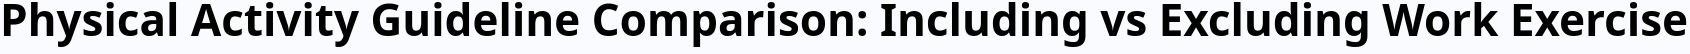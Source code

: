 {
  "$schema": "https://vega.github.io/schema/vega-lite/v5.json",
  "description": "Comparison of meeting physical activity guidelines including vs excluding exercise at work.",
  "title": {
    "text": "Physical Activity Guideline Comparison: Including vs Excluding Work Exercise",
    "fontSize": 22,
    "anchor": "start"
  },
  "data": {
    "values": [
      {"Condition": "Including work exercise", "Sex": "Male", "Area": "Major cities", "Met": 63.7},
      {"Condition": "Including work exercise", "Sex": "Male", "Area": "Inner regional", "Met": 63.1},
      {"Condition": "Including work exercise", "Sex": "Male", "Area": "Outer regional and remote", "Met": 57.4},

      {"Condition": "Including work exercise", "Sex": "Female", "Area": "Major cities", "Met": 56.2},
      {"Condition": "Including work exercise", "Sex": "Female", "Area": "Inner regional", "Met": 55.2},
      {"Condition": "Including work exercise", "Sex": "Female", "Area": "Outer regional and remote", "Met": 52.9},

      {"Condition": "Excluding work exercise", "Sex": "Male", "Area": "Major cities", "Met": 59.0},
      {"Condition": "Excluding work exercise", "Sex": "Male", "Area": "Inner regional", "Met": 53.0},
      {"Condition": "Excluding work exercise", "Sex": "Male", "Area": "Outer regional and remote", "Met": 46.8},

      {"Condition": "Excluding work exercise", "Sex": "Female", "Area": "Major cities", "Met": 52.9},
      {"Condition": "Excluding work exercise", "Sex": "Female", "Area": "Inner regional", "Met": 50.6},
      {"Condition": "Excluding work exercise", "Sex": "Female", "Area": "Outer regional and remote", "Met": 50.1}
    ]
  },
  "mark": {
    "type": "bar",
    "cornerRadiusEnd": 4
  },
  "encoding": {
    "y": {
      "field": "Area",
      "type": "ordinal",
      "sort": ["Major cities", "Inner regional", "Outer regional and remote"],
      "axis": {"title": "Remoteness Area"}
    },
    "x": {
      "field": "Met",
      "type": "quantitative",
      "axis": {"title": "Per cent meeting guideline"}
    },
    "color": {
      "field": "Sex",
      "type": "nominal",
      "scale": {"range": ["#5B9BD5", "#E07BAC"]},
      "legend": {"title": "Sex"}
    },
    "column": {
      "field": "Condition",
      "type": "nominal",
      "spacing": 20,
      "header": {"title": "Condition"}
    },
    "tooltip": [
      {"field": "Condition", "title": "Condition"},
      {"field": "Sex", "title": "Sex"},
      {"field": "Area", "title": "Remoteness area"},
      {"field": "Met", "title": "Per cent"}
    ]
  },
  "config": {
    "facet": {"spacing": 30},
    "background": "#f9fbff",
    "view": {"stroke": "transparent"},
    "axis": {"labelFontSize": 12, "titleFontSize": 13}
  }
}
